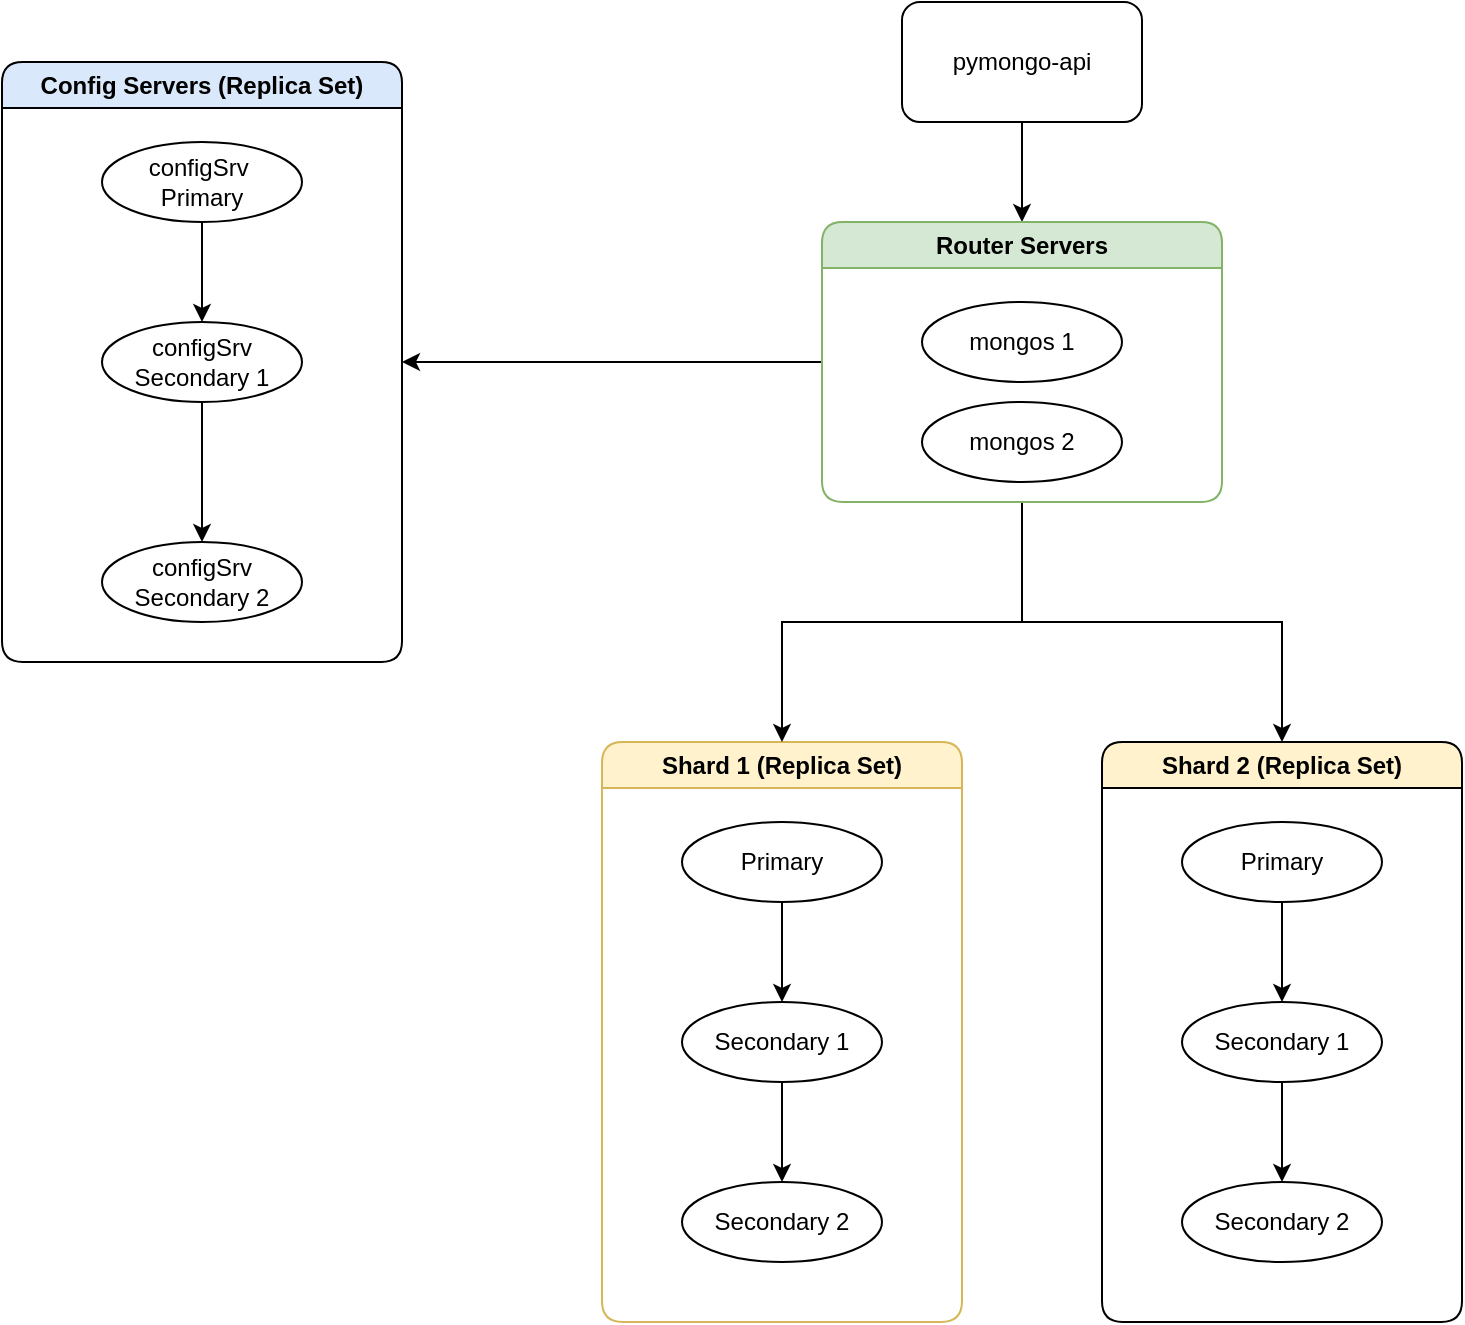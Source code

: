 <mxfile version="24.7.17">
  <diagram name="Page-1" id="-H_mtQnk-PTXWXPvYvuk">
    <mxGraphModel dx="1026" dy="743" grid="1" gridSize="10" guides="1" tooltips="1" connect="1" arrows="1" fold="1" page="1" pageScale="1" pageWidth="1169" pageHeight="827" math="0" shadow="0">
      <root>
        <mxCell id="0" />
        <mxCell id="1" parent="0" />
        <mxCell id="config" value="Config Servers (Replica Set)" style="swimlane;rounded=1;whiteSpace=wrap;html=1;fillColor=#dae8fc;" parent="1" vertex="1">
          <mxGeometry x="150" y="40" width="200" height="300" as="geometry" />
        </mxCell>
        <mxCell id="LzZ8D7OCZoHhMmrHZdRd-19" style="edgeStyle=orthogonalEdgeStyle;rounded=0;orthogonalLoop=1;jettySize=auto;html=1;entryX=0.5;entryY=0;entryDx=0;entryDy=0;" edge="1" parent="config" source="config-1" target="LzZ8D7OCZoHhMmrHZdRd-18">
          <mxGeometry relative="1" as="geometry" />
        </mxCell>
        <mxCell id="config-1" value="configSrv&amp;nbsp;&lt;div&gt;Primary&lt;/div&gt;" style="ellipse;whiteSpace=wrap;html=1;fillColor=#ffffff;" parent="config" vertex="1">
          <mxGeometry x="50" y="40" width="100" height="40" as="geometry" />
        </mxCell>
        <mxCell id="config-2" value="configSrv&lt;div&gt;Secondary 2&lt;br&gt;&lt;/div&gt;" style="ellipse;whiteSpace=wrap;html=1;fillColor=#ffffff;" parent="config" vertex="1">
          <mxGeometry x="50" y="240" width="100" height="40" as="geometry" />
        </mxCell>
        <mxCell id="LzZ8D7OCZoHhMmrHZdRd-20" style="edgeStyle=orthogonalEdgeStyle;rounded=0;orthogonalLoop=1;jettySize=auto;html=1;entryX=0.5;entryY=0;entryDx=0;entryDy=0;" edge="1" parent="config" source="LzZ8D7OCZoHhMmrHZdRd-18" target="config-2">
          <mxGeometry relative="1" as="geometry" />
        </mxCell>
        <mxCell id="LzZ8D7OCZoHhMmrHZdRd-18" value="configSrv&lt;div&gt;Secondary 1&lt;/div&gt;" style="ellipse;whiteSpace=wrap;html=1;fillColor=#ffffff;" vertex="1" parent="config">
          <mxGeometry x="50" y="130" width="100" height="40" as="geometry" />
        </mxCell>
        <mxCell id="shard1" value="Shard 1 (Replica Set)" style="swimlane;rounded=1;whiteSpace=wrap;html=1;fillColor=#fff2cc;strokeColor=#d6b656;" parent="1" vertex="1">
          <mxGeometry x="450" y="380" width="180" height="290" as="geometry" />
        </mxCell>
        <mxCell id="LzZ8D7OCZoHhMmrHZdRd-8" style="edgeStyle=orthogonalEdgeStyle;rounded=0;orthogonalLoop=1;jettySize=auto;html=1;exitX=0.5;exitY=1;exitDx=0;exitDy=0;entryX=0.5;entryY=0;entryDx=0;entryDy=0;" edge="1" parent="shard1" source="shard1-primary" target="shard1-secondary1">
          <mxGeometry relative="1" as="geometry" />
        </mxCell>
        <mxCell id="shard1-primary" value="Primary" style="ellipse;whiteSpace=wrap;html=1;fillColor=#ffffff;" parent="shard1" vertex="1">
          <mxGeometry x="40" y="40" width="100" height="40" as="geometry" />
        </mxCell>
        <mxCell id="LzZ8D7OCZoHhMmrHZdRd-9" style="edgeStyle=orthogonalEdgeStyle;rounded=0;orthogonalLoop=1;jettySize=auto;html=1;exitX=0.5;exitY=1;exitDx=0;exitDy=0;entryX=0.5;entryY=0;entryDx=0;entryDy=0;" edge="1" parent="shard1" source="shard1-secondary1" target="shard1-secondary2">
          <mxGeometry relative="1" as="geometry" />
        </mxCell>
        <mxCell id="shard1-secondary1" value="Secondary 1" style="ellipse;whiteSpace=wrap;html=1;fillColor=#ffffff;" parent="shard1" vertex="1">
          <mxGeometry x="40" y="130" width="100" height="40" as="geometry" />
        </mxCell>
        <mxCell id="shard1-secondary2" value="Secondary 2" style="ellipse;whiteSpace=wrap;html=1;fillColor=#ffffff;" parent="shard1" vertex="1">
          <mxGeometry x="40" y="220" width="100" height="40" as="geometry" />
        </mxCell>
        <mxCell id="shard2" value="Shard 2 (Replica Set)" style="swimlane;rounded=1;whiteSpace=wrap;html=1;fillColor=#fff2cc;" parent="1" vertex="1">
          <mxGeometry x="700" y="380" width="180" height="290" as="geometry" />
        </mxCell>
        <mxCell id="LzZ8D7OCZoHhMmrHZdRd-10" style="edgeStyle=orthogonalEdgeStyle;rounded=0;orthogonalLoop=1;jettySize=auto;html=1;exitX=0.5;exitY=1;exitDx=0;exitDy=0;entryX=0.5;entryY=0;entryDx=0;entryDy=0;" edge="1" parent="shard2" source="shard2-primary" target="shard2-secondary1">
          <mxGeometry relative="1" as="geometry" />
        </mxCell>
        <mxCell id="shard2-primary" value="Primary" style="ellipse;whiteSpace=wrap;html=1;fillColor=#ffffff;" parent="shard2" vertex="1">
          <mxGeometry x="40" y="40" width="100" height="40" as="geometry" />
        </mxCell>
        <mxCell id="LzZ8D7OCZoHhMmrHZdRd-11" style="edgeStyle=orthogonalEdgeStyle;rounded=0;orthogonalLoop=1;jettySize=auto;html=1;exitX=0.5;exitY=1;exitDx=0;exitDy=0;entryX=0.5;entryY=0;entryDx=0;entryDy=0;" edge="1" parent="shard2" source="shard2-secondary1" target="shard2-secondary2">
          <mxGeometry relative="1" as="geometry" />
        </mxCell>
        <mxCell id="shard2-secondary1" value="Secondary 1" style="ellipse;whiteSpace=wrap;html=1;fillColor=#ffffff;" parent="shard2" vertex="1">
          <mxGeometry x="40" y="130" width="100" height="40" as="geometry" />
        </mxCell>
        <mxCell id="shard2-secondary2" value="Secondary 2" style="ellipse;whiteSpace=wrap;html=1;fillColor=#ffffff;" parent="shard2" vertex="1">
          <mxGeometry x="40" y="220" width="100" height="40" as="geometry" />
        </mxCell>
        <mxCell id="LzZ8D7OCZoHhMmrHZdRd-15" style="edgeStyle=orthogonalEdgeStyle;rounded=0;orthogonalLoop=1;jettySize=auto;html=1;entryX=0.5;entryY=0;entryDx=0;entryDy=0;" edge="1" parent="1" source="LzZ8D7OCZoHhMmrHZdRd-1" target="LzZ8D7OCZoHhMmrHZdRd-5">
          <mxGeometry relative="1" as="geometry" />
        </mxCell>
        <mxCell id="LzZ8D7OCZoHhMmrHZdRd-1" value="pymongo-api" style="rounded=1;whiteSpace=wrap;html=1;" vertex="1" parent="1">
          <mxGeometry x="600" y="10" width="120" height="60" as="geometry" />
        </mxCell>
        <mxCell id="LzZ8D7OCZoHhMmrHZdRd-13" style="edgeStyle=orthogonalEdgeStyle;rounded=0;orthogonalLoop=1;jettySize=auto;html=1;entryX=0.5;entryY=0;entryDx=0;entryDy=0;" edge="1" parent="1" source="LzZ8D7OCZoHhMmrHZdRd-5" target="shard1">
          <mxGeometry relative="1" as="geometry" />
        </mxCell>
        <mxCell id="LzZ8D7OCZoHhMmrHZdRd-14" style="edgeStyle=orthogonalEdgeStyle;rounded=0;orthogonalLoop=1;jettySize=auto;html=1;exitX=0.5;exitY=1;exitDx=0;exitDy=0;entryX=0.5;entryY=0;entryDx=0;entryDy=0;" edge="1" parent="1" source="LzZ8D7OCZoHhMmrHZdRd-5" target="shard2">
          <mxGeometry relative="1" as="geometry" />
        </mxCell>
        <mxCell id="LzZ8D7OCZoHhMmrHZdRd-16" style="edgeStyle=orthogonalEdgeStyle;rounded=0;orthogonalLoop=1;jettySize=auto;html=1;entryX=1;entryY=0.5;entryDx=0;entryDy=0;" edge="1" parent="1" source="LzZ8D7OCZoHhMmrHZdRd-5" target="config">
          <mxGeometry relative="1" as="geometry" />
        </mxCell>
        <mxCell id="LzZ8D7OCZoHhMmrHZdRd-5" value="Router Servers" style="swimlane;rounded=1;whiteSpace=wrap;html=1;fillColor=#d5e8d4;strokeColor=#82b366;" vertex="1" parent="1">
          <mxGeometry x="560" y="120" width="200" height="140" as="geometry" />
        </mxCell>
        <mxCell id="LzZ8D7OCZoHhMmrHZdRd-6" value="mongos 1" style="ellipse;whiteSpace=wrap;html=1;fillColor=#ffffff;" vertex="1" parent="LzZ8D7OCZoHhMmrHZdRd-5">
          <mxGeometry x="50" y="40" width="100" height="40" as="geometry" />
        </mxCell>
        <mxCell id="LzZ8D7OCZoHhMmrHZdRd-7" value="mongos 2" style="ellipse;whiteSpace=wrap;html=1;fillColor=#ffffff;" vertex="1" parent="LzZ8D7OCZoHhMmrHZdRd-5">
          <mxGeometry x="50" y="90" width="100" height="40" as="geometry" />
        </mxCell>
      </root>
    </mxGraphModel>
  </diagram>
</mxfile>
